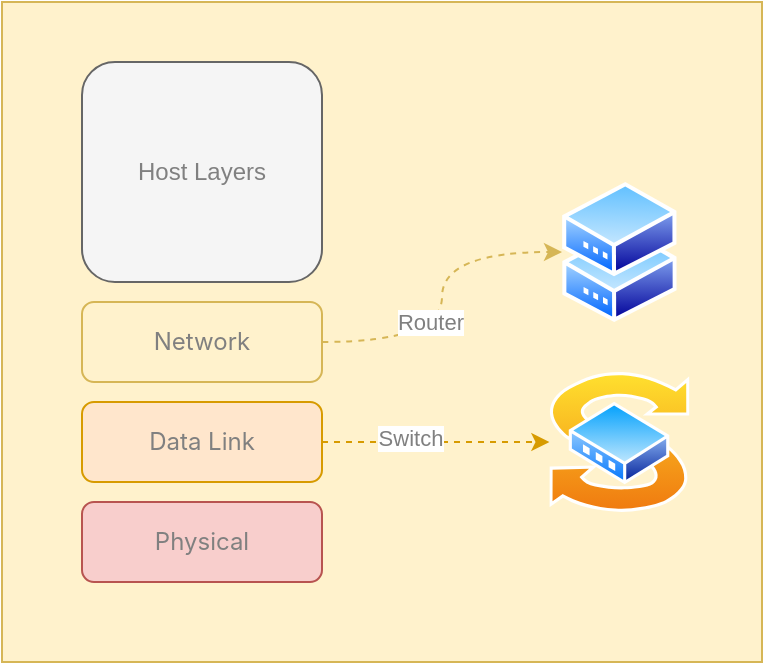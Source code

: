 <mxfile version="24.7.8">
  <diagram name="Page-1" id="gYvVXaUcspGOavdM-spI">
    <mxGraphModel dx="1603" dy="1214" grid="1" gridSize="10" guides="1" tooltips="1" connect="1" arrows="1" fold="1" page="1" pageScale="1" pageWidth="827" pageHeight="1169" math="0" shadow="0">
      <root>
        <mxCell id="0" />
        <mxCell id="1" parent="0" />
        <mxCell id="TGfS5-F01eIU8KXbd5bW-1" value="" style="rounded=0;whiteSpace=wrap;html=1;fillColor=#fff2cc;strokeColor=#d6b656;" parent="1" vertex="1">
          <mxGeometry x="200" y="160" width="380" height="330" as="geometry" />
        </mxCell>
        <mxCell id="4hq1pMXHRnUBchX5YdJF-9" value="" style="edgeStyle=orthogonalEdgeStyle;rounded=0;orthogonalLoop=1;jettySize=auto;html=1;curved=1;dashed=1;fillColor=#fff2cc;strokeColor=#d6b656;" parent="1" source="4hq1pMXHRnUBchX5YdJF-1" target="4hq1pMXHRnUBchX5YdJF-6" edge="1">
          <mxGeometry relative="1" as="geometry" />
        </mxCell>
        <mxCell id="4hq1pMXHRnUBchX5YdJF-11" value="&lt;font color=&quot;#808080&quot;&gt;Router&lt;/font&gt;" style="edgeLabel;html=1;align=center;verticalAlign=middle;resizable=0;points=[];" parent="4hq1pMXHRnUBchX5YdJF-9" vertex="1" connectable="0">
          <mxGeometry x="-0.151" y="6" relative="1" as="geometry">
            <mxPoint as="offset" />
          </mxGeometry>
        </mxCell>
        <mxCell id="4hq1pMXHRnUBchX5YdJF-1" value="&lt;font color=&quot;#808080&quot; face=&quot;-apple-system, system-ui, Segoe UI Variable, Segoe UI, system-ui, ui-sans-serif, Helvetica, Arial, sans-serif, Apple Color Emoji, Segoe UI Emoji&quot;&gt;Network&lt;/font&gt;" style="rounded=1;whiteSpace=wrap;html=1;fillColor=#fff2cc;strokeColor=#d6b656;" parent="1" vertex="1">
          <mxGeometry x="240" y="310" width="120" height="40" as="geometry" />
        </mxCell>
        <mxCell id="4hq1pMXHRnUBchX5YdJF-8" value="" style="edgeStyle=orthogonalEdgeStyle;rounded=0;orthogonalLoop=1;jettySize=auto;html=1;fillColor=#ffe6cc;strokeColor=#d79b00;dashed=1;" parent="1" source="4hq1pMXHRnUBchX5YdJF-3" target="4hq1pMXHRnUBchX5YdJF-7" edge="1">
          <mxGeometry relative="1" as="geometry" />
        </mxCell>
        <mxCell id="4hq1pMXHRnUBchX5YdJF-10" value="&lt;font color=&quot;#808080&quot;&gt;Switch&lt;/font&gt;" style="edgeLabel;html=1;align=center;verticalAlign=middle;resizable=0;points=[];" parent="4hq1pMXHRnUBchX5YdJF-8" vertex="1" connectable="0">
          <mxGeometry x="-0.226" y="2" relative="1" as="geometry">
            <mxPoint as="offset" />
          </mxGeometry>
        </mxCell>
        <mxCell id="4hq1pMXHRnUBchX5YdJF-3" value="&lt;font color=&quot;#808080&quot; face=&quot;-apple-system, system-ui, Segoe UI Variable, Segoe UI, system-ui, ui-sans-serif, Helvetica, Arial, sans-serif, Apple Color Emoji, Segoe UI Emoji&quot;&gt;Data Link&lt;/font&gt;" style="rounded=1;whiteSpace=wrap;html=1;fillColor=#ffe6cc;strokeColor=#d79b00;" parent="1" vertex="1">
          <mxGeometry x="240" y="360" width="120" height="40" as="geometry" />
        </mxCell>
        <mxCell id="4hq1pMXHRnUBchX5YdJF-4" value="&lt;font color=&quot;#808080&quot; face=&quot;-apple-system, system-ui, Segoe UI Variable, Segoe UI, system-ui, ui-sans-serif, Helvetica, Arial, sans-serif, Apple Color Emoji, Segoe UI Emoji&quot;&gt;Physical&lt;/font&gt;" style="rounded=1;whiteSpace=wrap;html=1;fillColor=#f8cecc;strokeColor=#b85450;gradientColor=none;" parent="1" vertex="1">
          <mxGeometry x="240" y="410" width="120" height="40" as="geometry" />
        </mxCell>
        <mxCell id="4hq1pMXHRnUBchX5YdJF-5" value="&lt;font color=&quot;#808080&quot;&gt;Host Layers&lt;/font&gt;" style="rounded=1;whiteSpace=wrap;html=1;fillColor=#f5f5f5;fontColor=#333333;strokeColor=#666666;" parent="1" vertex="1">
          <mxGeometry x="240" y="190" width="120" height="110" as="geometry" />
        </mxCell>
        <mxCell id="4hq1pMXHRnUBchX5YdJF-6" value="" style="image;aspect=fixed;perimeter=ellipsePerimeter;html=1;align=center;shadow=0;dashed=0;spacingTop=3;image=img/lib/active_directory/shadowed_router.svg;" parent="1" vertex="1">
          <mxGeometry x="480" y="250" width="57.4" height="70" as="geometry" />
        </mxCell>
        <mxCell id="4hq1pMXHRnUBchX5YdJF-7" value="" style="image;aspect=fixed;perimeter=ellipsePerimeter;html=1;align=center;shadow=0;dashed=0;spacingTop=3;image=img/lib/active_directory/switch.svg;" parent="1" vertex="1">
          <mxGeometry x="473.7" y="345" width="70" height="70" as="geometry" />
        </mxCell>
      </root>
    </mxGraphModel>
  </diagram>
</mxfile>
